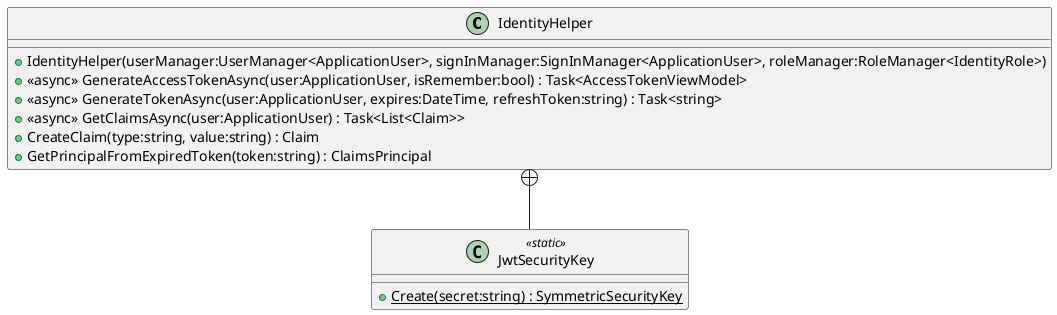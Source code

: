 @startuml
class IdentityHelper {
    + IdentityHelper(userManager:UserManager<ApplicationUser>, signInManager:SignInManager<ApplicationUser>, roleManager:RoleManager<IdentityRole>)
    + <<async>> GenerateAccessTokenAsync(user:ApplicationUser, isRemember:bool) : Task<AccessTokenViewModel>
    + <<async>> GenerateTokenAsync(user:ApplicationUser, expires:DateTime, refreshToken:string) : Task<string>
    + <<async>> GetClaimsAsync(user:ApplicationUser) : Task<List<Claim>>
    + CreateClaim(type:string, value:string) : Claim
    + GetPrincipalFromExpiredToken(token:string) : ClaimsPrincipal
}
class JwtSecurityKey <<static>> {
    + {static} Create(secret:string) : SymmetricSecurityKey
}
IdentityHelper +-- JwtSecurityKey
@enduml
